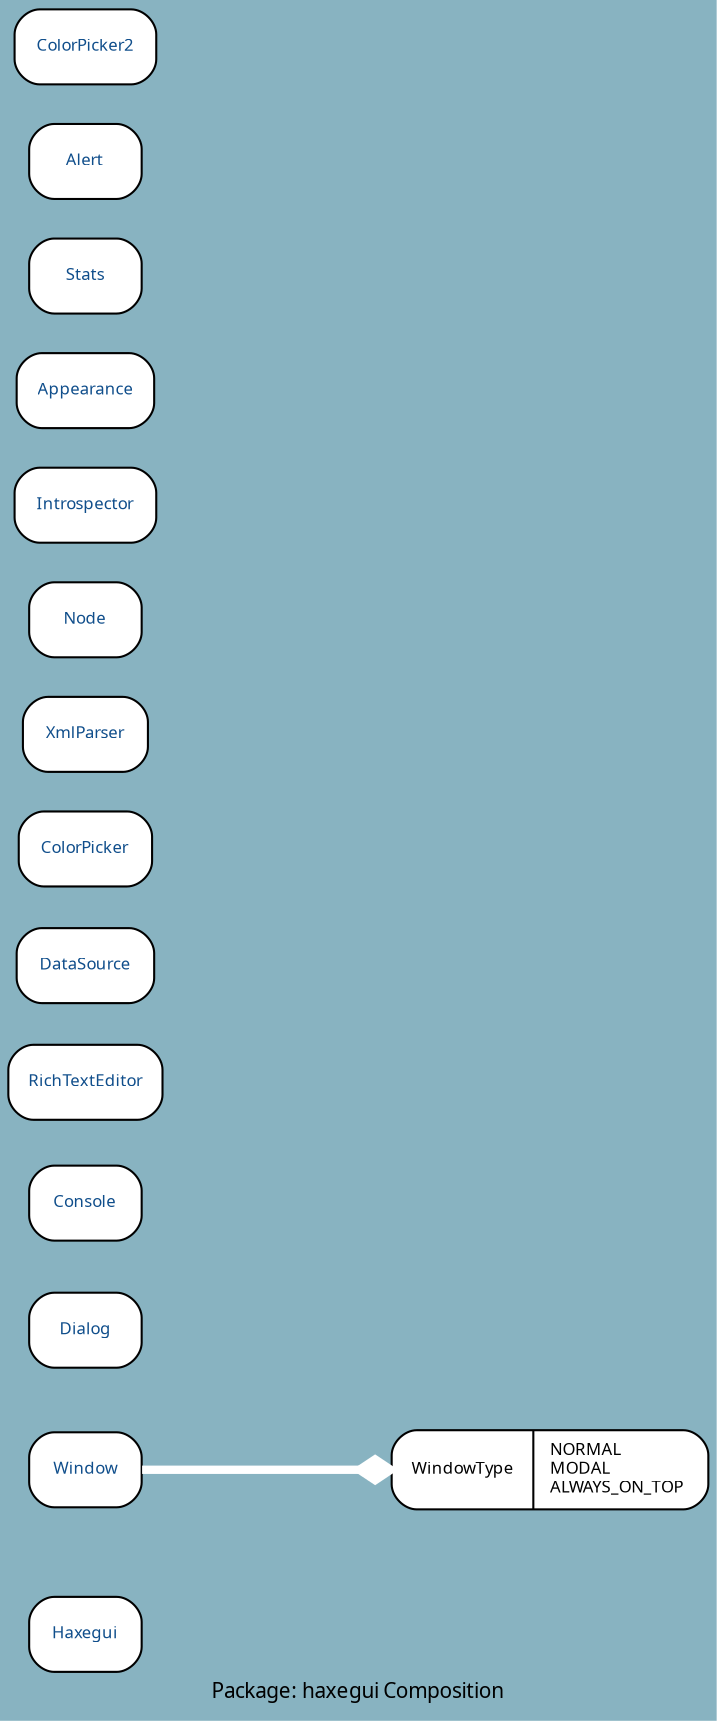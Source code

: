 digraph uml {
	graph [label="Package: haxegui Composition", ratio=compress, rankdir=LR, size="24,12", fontname=Sans, fontsize=10, bgcolor="#88B3C1", fontcolor=black];
	node [label="\N", fontname=Sans, fontsize=8, shape=record, color=black, fontcolor=black];
	edge [fontname=Sans, fontsize=8, minlen=3, color=black, fontcolor=black];
	graph [lp="170,10",
		bb="0,0,340,813"];
	"haxegui.Haxegui" [label="{Haxegui}", fontcolor="#104E8B", style="rounded,filled", fillcolor=white, URL="../types/haxegui/Haxegui.html", tooltip=Haxegui, portPos=Haxegui, pos="38,39", rects="11,21,65,57", width="0.75", height="0.50"];
	"haxegui.Window" [label="{Window}", fontcolor="#104E8B", style="rounded,filled", fillcolor=white, URL="../types/haxegui/Window.html", tooltip=Window, portPos=Window, pos="38,120", rects="11,102,65,138", width="0.75", height="0.50"];
	"haxegui.WindowType" [label="{WindowType|NORMAL\lMODAL\lALWAYS_ON_TOP\l}", style="rounded,filled", fillcolor=white, pos="264,120", rects="188,101,254,139 254,101,340,139", width="2.11", height="0.53"];
	"haxegui.Dialog" [label="{Dialog}", fontcolor="#104E8B", style="rounded,filled", fillcolor=white, URL="../types/haxegui/Dialog.html", tooltip=Dialog, portPos=Dialog, pos="38,188", rects="11,170,65,206", width="0.75", height="0.50"];
	"haxegui.Console" [label="{Console}", fontcolor="#104E8B", style="rounded,filled", fillcolor=white, URL="../types/haxegui/Console.html", tooltip=Console, portPos=Console, pos="38,249", rects="11,231,65,267", width="0.75", height="0.50"];
	"haxegui.RichTextEditor" [label="{RichTextEditor}", fontcolor="#104E8B", style="rounded,filled", fillcolor=white, URL="../types/haxegui/RichTextEditor.html", tooltip=RichTextEditor, portPos=RichTextEditor, pos="38,306", rects="1,288,76,324", width="1.03", height="0.50"];
	"haxegui.DataSource" [label="{DataSource}", fontcolor="#104E8B", style="rounded,filled", fillcolor=white, URL="../types/haxegui/DataSource.html", tooltip=DataSource, portPos=DataSource, pos="38,362", rects="5,344,71,380", width="0.92", height="0.50"];
	"haxegui.ColorPicker" [label="{ColorPicker}", fontcolor="#104E8B", style="rounded,filled", fillcolor=white, URL="../types/haxegui/ColorPicker.html", tooltip=ColorPicker, portPos=ColorPicker, pos="38,417", rects="6,399,70,435", width="0.89", height="0.50"];
	"haxegui.XmlParser" [label="{XmlParser}", fontcolor="#104E8B", style="rounded,filled", fillcolor=white, URL="../types/haxegui/XmlParser.html", tooltip=XmlParser, portPos=XmlParser, pos="38,471", rects="8,453,68,489", width="0.83", height="0.50"];
	"haxegui.Node" [label="{Node}", fontcolor="#104E8B", style="rounded,filled", fillcolor=white, URL="../types/haxegui/Node.html", tooltip="Node", portPos="Node", pos="38,525", rects="11,507,65,543", width="0.75", height="0.50"];
	"haxegui.Introspector" [label="{Introspector}", fontcolor="#104E8B", style="rounded,filled", fillcolor=white, URL="../types/haxegui/Introspector.html", tooltip=Introspector, portPos=Introspector, pos="38,579", rects="4,561,72,597", width="0.94", height="0.50"];
	"haxegui.Appearance" [label="{Appearance}", fontcolor="#104E8B", style="rounded,filled", fillcolor=white, URL="../types/haxegui/Appearance.html", tooltip=Appearance, portPos=Appearance, pos="38,633", rects="5,615,71,651", width="0.92", height="0.50"];
	"haxegui.Stats" [label="{Stats}", fontcolor="#104E8B", style="rounded,filled", fillcolor=white, URL="../types/haxegui/Stats.html", tooltip=Stats, portPos=Stats, pos="38,687", rects="11,669,65,705", width="0.75", height="0.50"];
	"haxegui.Alert" [label="{Alert}", fontcolor="#104E8B", style="rounded,filled", fillcolor=white, URL="../types/haxegui/Alert.html", tooltip=Alert, portPos=Alert, pos="38,741", rects="11,723,65,759", width="0.75", height="0.50"];
	"haxegui.ColorPicker2" [label="{ColorPicker2}", fontcolor="#104E8B", style="rounded,filled", fillcolor=white, URL="../types/haxegui/ColorPicker2.html", tooltip=ColorPicker2, portPos=ColorPicker2, pos="38,795", rects="4,777,73,813", width="0.94", height="0.50"];
	"haxegui.Window" -> "haxegui.WindowType" [color=white, style="setlinewidth(4)", arrowhead=diamond, arrowsize="1.25", pos="e,188,120 65,120 91,120 134,120 173,120"];
}
